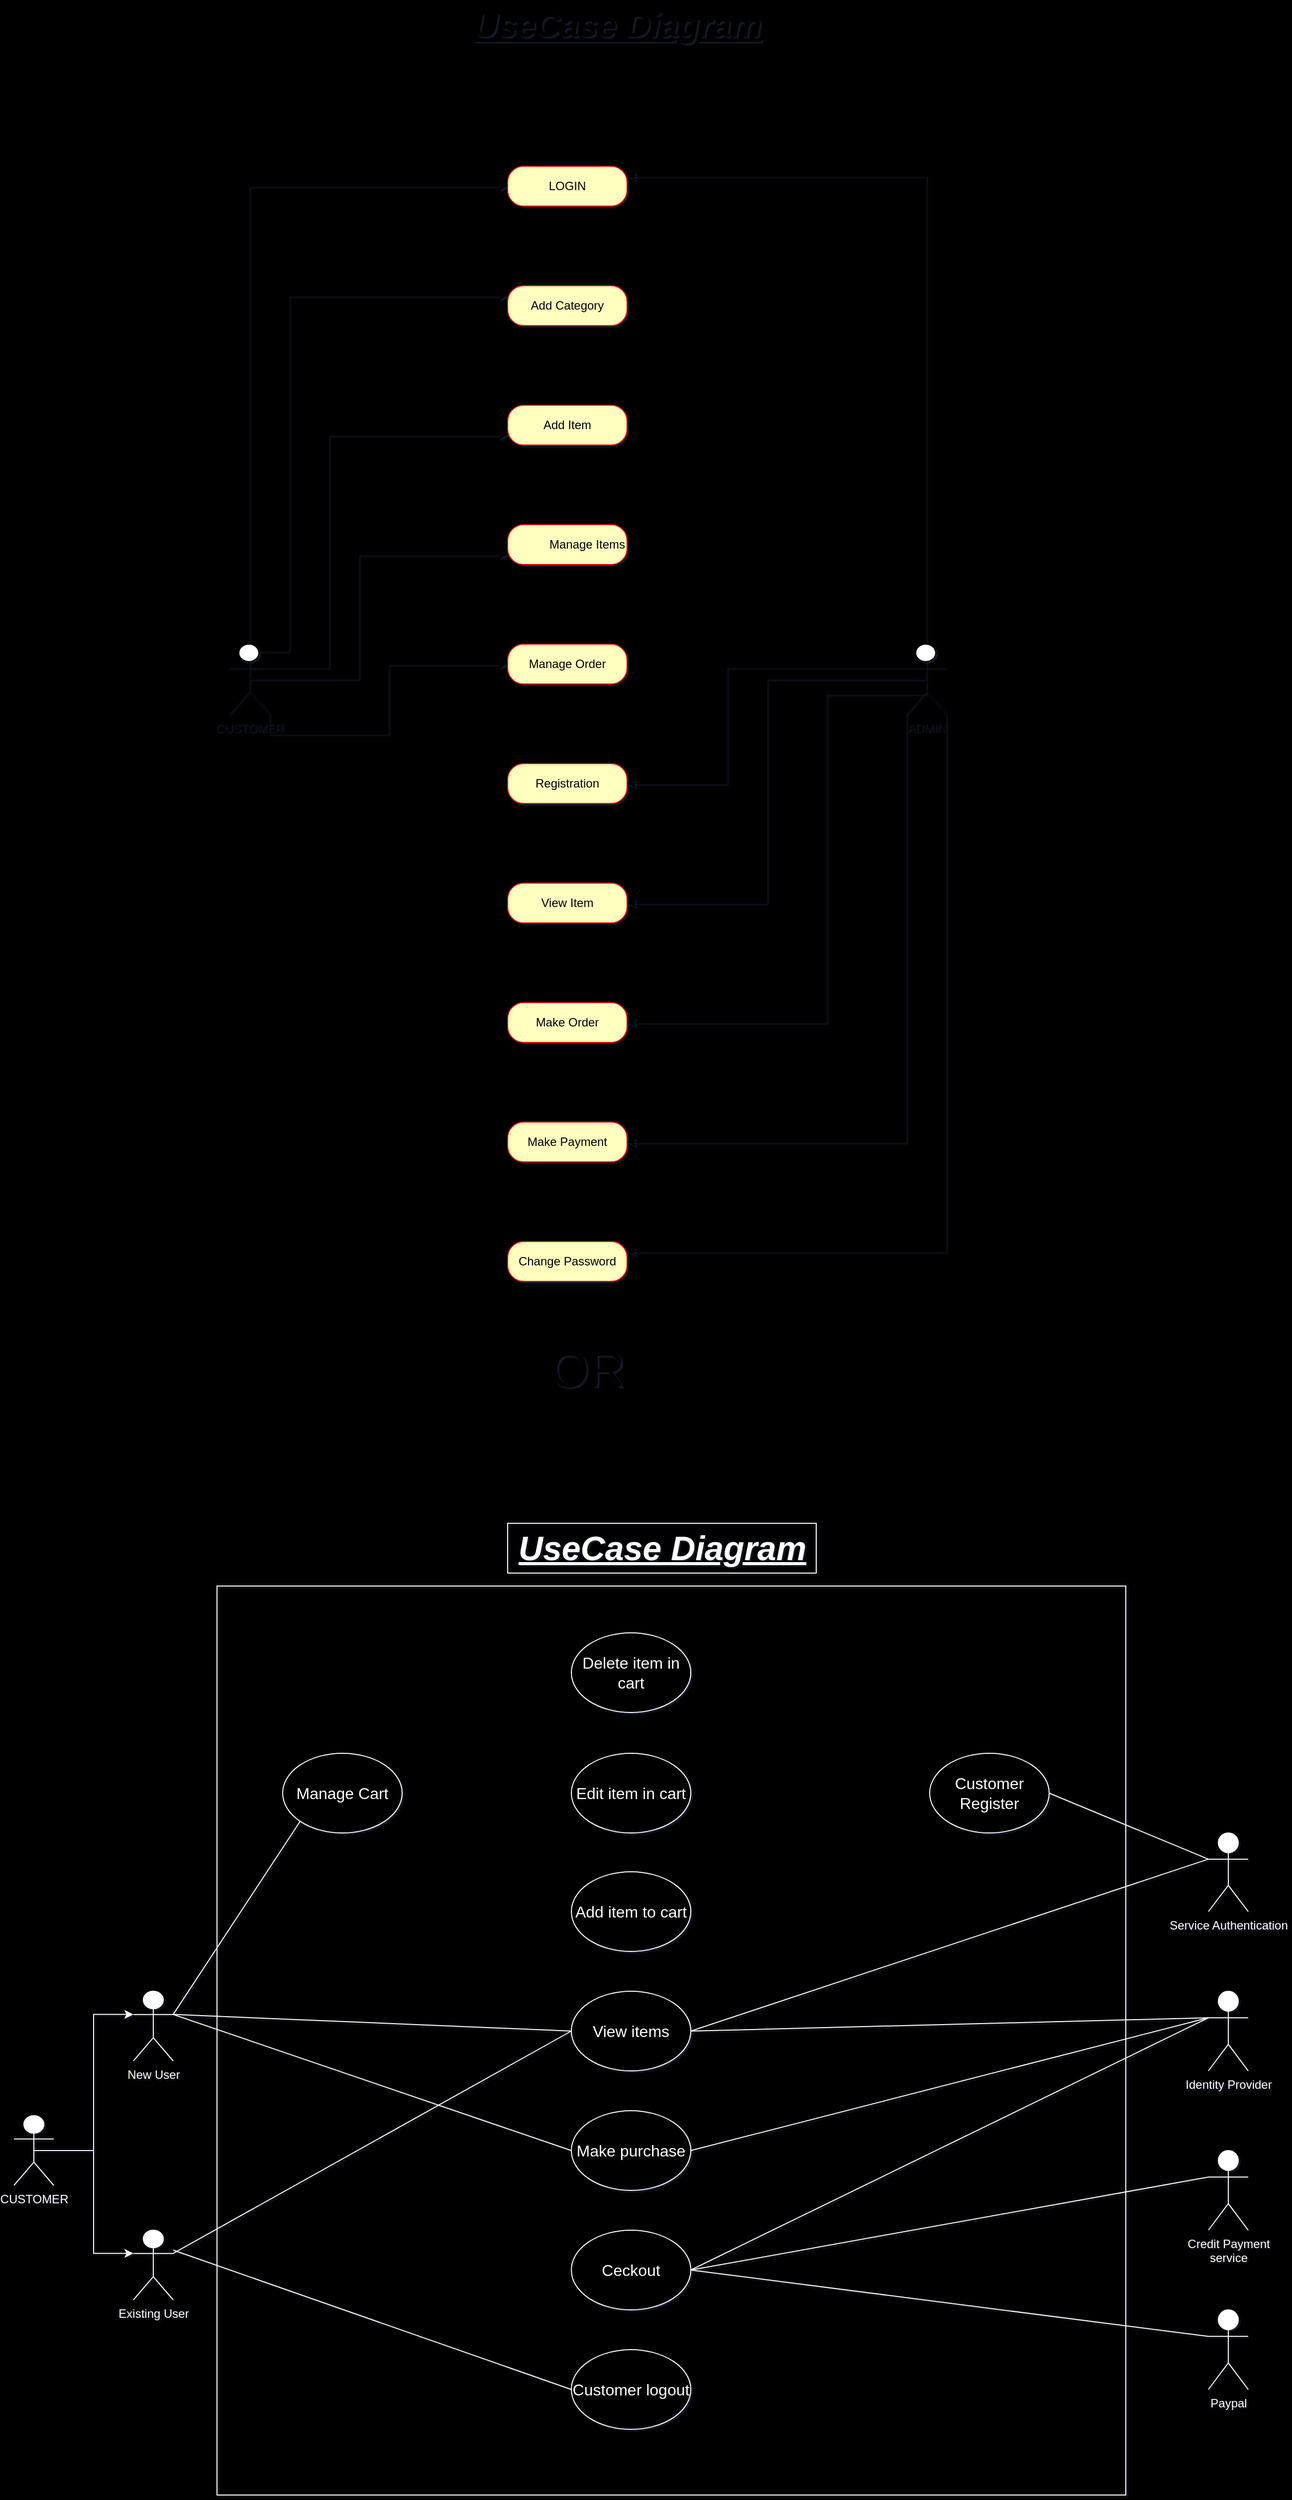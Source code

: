 <mxfile version="24.0.5" type="device">
  <diagram name="Page-1" id="jCO7csRQvXoBTF9NxVAz">
    <mxGraphModel dx="2789" dy="1005" grid="0" gridSize="10" guides="1" tooltips="1" connect="1" arrows="1" fold="1" page="0" pageScale="1" pageWidth="850" pageHeight="1100" background="#000000" math="0" shadow="1">
      <root>
        <mxCell id="0" />
        <mxCell id="1" parent="0" />
        <mxCell id="WM9DuWIwhgsLqCtcMtt6-1" style="edgeStyle=orthogonalEdgeStyle;rounded=0;orthogonalLoop=1;jettySize=auto;html=1;exitX=0.5;exitY=0;exitDx=0;exitDy=0;exitPerimeter=0;entryX=0;entryY=0.5;entryDx=0;entryDy=0;" parent="1" source="WM9DuWIwhgsLqCtcMtt6-6" target="WM9DuWIwhgsLqCtcMtt6-7" edge="1">
          <mxGeometry relative="1" as="geometry" />
        </mxCell>
        <mxCell id="WM9DuWIwhgsLqCtcMtt6-2" style="edgeStyle=orthogonalEdgeStyle;rounded=0;orthogonalLoop=1;jettySize=auto;html=1;exitX=0.75;exitY=0.1;exitDx=0;exitDy=0;exitPerimeter=0;entryX=0;entryY=0.25;entryDx=0;entryDy=0;" parent="1" source="WM9DuWIwhgsLqCtcMtt6-6" target="WM9DuWIwhgsLqCtcMtt6-8" edge="1">
          <mxGeometry relative="1" as="geometry">
            <Array as="points">
              <mxPoint x="100" y="772" />
              <mxPoint x="100" y="415" />
            </Array>
          </mxGeometry>
        </mxCell>
        <mxCell id="WM9DuWIwhgsLqCtcMtt6-3" style="edgeStyle=orthogonalEdgeStyle;rounded=0;orthogonalLoop=1;jettySize=auto;html=1;exitX=1;exitY=0.333;exitDx=0;exitDy=0;exitPerimeter=0;entryX=0;entryY=0.75;entryDx=0;entryDy=0;" parent="1" source="WM9DuWIwhgsLqCtcMtt6-6" target="WM9DuWIwhgsLqCtcMtt6-12" edge="1">
          <mxGeometry relative="1" as="geometry">
            <Array as="points">
              <mxPoint x="140" y="788" />
              <mxPoint x="140" y="555" />
            </Array>
          </mxGeometry>
        </mxCell>
        <mxCell id="WM9DuWIwhgsLqCtcMtt6-4" style="edgeStyle=orthogonalEdgeStyle;rounded=0;orthogonalLoop=1;jettySize=auto;html=1;exitX=0.5;exitY=0.5;exitDx=0;exitDy=0;exitPerimeter=0;entryX=0;entryY=0.75;entryDx=0;entryDy=0;" parent="1" source="WM9DuWIwhgsLqCtcMtt6-6" target="WM9DuWIwhgsLqCtcMtt6-13" edge="1">
          <mxGeometry relative="1" as="geometry">
            <Array as="points">
              <mxPoint x="170" y="800" />
              <mxPoint x="170" y="675" />
            </Array>
          </mxGeometry>
        </mxCell>
        <mxCell id="WM9DuWIwhgsLqCtcMtt6-5" style="edgeStyle=orthogonalEdgeStyle;rounded=0;orthogonalLoop=1;jettySize=auto;html=1;exitX=1;exitY=1;exitDx=0;exitDy=0;exitPerimeter=0;" parent="1" source="WM9DuWIwhgsLqCtcMtt6-6" target="WM9DuWIwhgsLqCtcMtt6-9" edge="1">
          <mxGeometry relative="1" as="geometry" />
        </mxCell>
        <mxCell id="WM9DuWIwhgsLqCtcMtt6-6" value="CUSTOMER" style="shape=umlActor;verticalLabelPosition=bottom;verticalAlign=top;html=1;outlineConnect=0;" parent="1" vertex="1">
          <mxGeometry x="40" y="765" width="40" height="70" as="geometry" />
        </mxCell>
        <mxCell id="WM9DuWIwhgsLqCtcMtt6-7" value="LOGIN" style="rounded=1;whiteSpace=wrap;html=1;arcSize=40;fontColor=#000000;fillColor=#ffffc0;strokeColor=#ff0000;" parent="1" vertex="1">
          <mxGeometry x="320" y="285" width="120" height="40" as="geometry" />
        </mxCell>
        <mxCell id="WM9DuWIwhgsLqCtcMtt6-8" value="Add Category" style="rounded=1;whiteSpace=wrap;html=1;arcSize=40;fontColor=#000000;fillColor=#ffffc0;strokeColor=#ff0000;" parent="1" vertex="1">
          <mxGeometry x="320" y="405" width="120" height="40" as="geometry" />
        </mxCell>
        <mxCell id="WM9DuWIwhgsLqCtcMtt6-9" value="Manage Order" style="rounded=1;whiteSpace=wrap;html=1;arcSize=40;fontColor=#000000;fillColor=#ffffc0;strokeColor=#ff0000;" parent="1" vertex="1">
          <mxGeometry x="320" y="765" width="120" height="40" as="geometry" />
        </mxCell>
        <mxCell id="WM9DuWIwhgsLqCtcMtt6-10" value="Registration" style="rounded=1;whiteSpace=wrap;html=1;arcSize=40;fontColor=#000000;fillColor=#ffffc0;strokeColor=#ff0000;" parent="1" vertex="1">
          <mxGeometry x="320" y="885" width="120" height="40" as="geometry" />
        </mxCell>
        <mxCell id="WM9DuWIwhgsLqCtcMtt6-11" value="View Item" style="rounded=1;whiteSpace=wrap;html=1;arcSize=40;fontColor=#000000;fillColor=#ffffc0;strokeColor=#ff0000;" parent="1" vertex="1">
          <mxGeometry x="320" y="1005" width="120" height="40" as="geometry" />
        </mxCell>
        <mxCell id="WM9DuWIwhgsLqCtcMtt6-12" value="Add Item" style="rounded=1;whiteSpace=wrap;html=1;arcSize=40;fontColor=#000000;fillColor=#ffffc0;strokeColor=#ff0000;" parent="1" vertex="1">
          <mxGeometry x="320" y="525" width="120" height="40" as="geometry" />
        </mxCell>
        <mxCell id="WM9DuWIwhgsLqCtcMtt6-13" value="&lt;blockquote style=&quot;margin: 0 0 0 40px; border: none; padding: 0px;&quot;&gt;Manage Items&lt;/blockquote&gt;" style="rounded=1;whiteSpace=wrap;html=1;arcSize=40;fontColor=#000000;fillColor=#ffffc0;strokeColor=#ff0000;" parent="1" vertex="1">
          <mxGeometry x="320" y="645" width="120" height="40" as="geometry" />
        </mxCell>
        <mxCell id="WM9DuWIwhgsLqCtcMtt6-14" style="edgeStyle=orthogonalEdgeStyle;rounded=0;orthogonalLoop=1;jettySize=auto;html=1;exitX=0.5;exitY=0;exitDx=0;exitDy=0;exitPerimeter=0;entryX=1;entryY=0.25;entryDx=0;entryDy=0;" parent="1" source="WM9DuWIwhgsLqCtcMtt6-20" target="WM9DuWIwhgsLqCtcMtt6-7" edge="1">
          <mxGeometry relative="1" as="geometry" />
        </mxCell>
        <mxCell id="WM9DuWIwhgsLqCtcMtt6-15" style="edgeStyle=orthogonalEdgeStyle;rounded=0;orthogonalLoop=1;jettySize=auto;html=1;exitX=0;exitY=0.333;exitDx=0;exitDy=0;exitPerimeter=0;entryX=1;entryY=0.5;entryDx=0;entryDy=0;" parent="1" source="WM9DuWIwhgsLqCtcMtt6-20" target="WM9DuWIwhgsLqCtcMtt6-10" edge="1">
          <mxGeometry relative="1" as="geometry">
            <Array as="points">
              <mxPoint x="540" y="788" />
              <mxPoint x="540" y="905" />
            </Array>
          </mxGeometry>
        </mxCell>
        <mxCell id="WM9DuWIwhgsLqCtcMtt6-16" style="edgeStyle=orthogonalEdgeStyle;rounded=0;orthogonalLoop=1;jettySize=auto;html=1;exitX=0.5;exitY=0.5;exitDx=0;exitDy=0;exitPerimeter=0;entryX=1;entryY=0.5;entryDx=0;entryDy=0;" parent="1" source="WM9DuWIwhgsLqCtcMtt6-20" target="WM9DuWIwhgsLqCtcMtt6-11" edge="1">
          <mxGeometry relative="1" as="geometry" />
        </mxCell>
        <mxCell id="WM9DuWIwhgsLqCtcMtt6-17" style="edgeStyle=orthogonalEdgeStyle;rounded=0;orthogonalLoop=1;jettySize=auto;html=1;exitX=0.5;exitY=0.5;exitDx=0;exitDy=0;exitPerimeter=0;entryX=1;entryY=0.5;entryDx=0;entryDy=0;" parent="1" source="WM9DuWIwhgsLqCtcMtt6-20" target="WM9DuWIwhgsLqCtcMtt6-21" edge="1">
          <mxGeometry relative="1" as="geometry">
            <Array as="points">
              <mxPoint x="740" y="815" />
              <mxPoint x="640" y="815" />
              <mxPoint x="640" y="1145" />
            </Array>
          </mxGeometry>
        </mxCell>
        <mxCell id="WM9DuWIwhgsLqCtcMtt6-18" style="edgeStyle=orthogonalEdgeStyle;rounded=0;orthogonalLoop=1;jettySize=auto;html=1;exitX=0;exitY=1;exitDx=0;exitDy=0;exitPerimeter=0;entryX=1;entryY=0.5;entryDx=0;entryDy=0;" parent="1" source="WM9DuWIwhgsLqCtcMtt6-20" target="WM9DuWIwhgsLqCtcMtt6-22" edge="1">
          <mxGeometry relative="1" as="geometry" />
        </mxCell>
        <mxCell id="WM9DuWIwhgsLqCtcMtt6-19" style="edgeStyle=orthogonalEdgeStyle;rounded=0;orthogonalLoop=1;jettySize=auto;html=1;exitX=1;exitY=1;exitDx=0;exitDy=0;exitPerimeter=0;entryX=1;entryY=0.25;entryDx=0;entryDy=0;" parent="1" source="WM9DuWIwhgsLqCtcMtt6-20" target="WM9DuWIwhgsLqCtcMtt6-23" edge="1">
          <mxGeometry relative="1" as="geometry" />
        </mxCell>
        <mxCell id="WM9DuWIwhgsLqCtcMtt6-20" value="ADMIN" style="shape=umlActor;verticalLabelPosition=bottom;verticalAlign=top;html=1;outlineConnect=0;" parent="1" vertex="1">
          <mxGeometry x="720" y="765" width="40" height="70" as="geometry" />
        </mxCell>
        <mxCell id="WM9DuWIwhgsLqCtcMtt6-21" value="Make Order" style="rounded=1;whiteSpace=wrap;html=1;arcSize=40;fontColor=#000000;fillColor=#ffffc0;strokeColor=#ff0000;" parent="1" vertex="1">
          <mxGeometry x="320" y="1125" width="120" height="40" as="geometry" />
        </mxCell>
        <mxCell id="WM9DuWIwhgsLqCtcMtt6-22" value="Make Payment" style="rounded=1;whiteSpace=wrap;html=1;arcSize=40;fontColor=#000000;fillColor=#ffffc0;strokeColor=#ff0000;" parent="1" vertex="1">
          <mxGeometry x="320" y="1245" width="120" height="40" as="geometry" />
        </mxCell>
        <mxCell id="WM9DuWIwhgsLqCtcMtt6-23" value="Change Password" style="rounded=1;whiteSpace=wrap;html=1;arcSize=40;fontColor=#000000;fillColor=#ffffc0;strokeColor=#ff0000;" parent="1" vertex="1">
          <mxGeometry x="320" y="1365" width="120" height="40" as="geometry" />
        </mxCell>
        <mxCell id="WM9DuWIwhgsLqCtcMtt6-24" value="&lt;font style=&quot;font-size: 34px;&quot;&gt;&lt;b&gt;&lt;i&gt;&lt;u&gt;UseCase Diagram&lt;/u&gt;&lt;/i&gt;&lt;/b&gt;&lt;/font&gt;" style="text;html=1;align=center;verticalAlign=middle;resizable=0;points=[];autosize=1;strokeColor=none;fillColor=none;" parent="1" vertex="1">
          <mxGeometry x="275" y="118" width="310" height="50" as="geometry" />
        </mxCell>
        <mxCell id="22ybMLmx077lhxHrLCE8-1" value="CUSTOMER" style="shape=umlActor;verticalLabelPosition=bottom;verticalAlign=top;html=1;outlineConnect=0;fontColor=#FFFFFF;strokeColor=#FFFFFF;" parent="1" vertex="1">
          <mxGeometry x="-176" y="2243" width="40" height="70" as="geometry" />
        </mxCell>
        <mxCell id="22ybMLmx077lhxHrLCE8-2" value="Service Authentication" style="shape=umlActor;verticalLabelPosition=bottom;verticalAlign=top;html=1;outlineConnect=0;fontColor=#FFFFFF;strokeColor=#FFFFFF;" parent="1" vertex="1">
          <mxGeometry x="1024" y="1959" width="40" height="79" as="geometry" />
        </mxCell>
        <mxCell id="22ybMLmx077lhxHrLCE8-3" value="&lt;font style=&quot;font-size: 34px;&quot;&gt;&lt;b&gt;&lt;i&gt;&lt;u&gt;UseCase Diagram&lt;/u&gt;&lt;/i&gt;&lt;/b&gt;&lt;/font&gt;" style="text;html=1;align=center;verticalAlign=middle;resizable=0;points=[];autosize=1;strokeColor=#FFFFFF;fillColor=none;fontColor=#FFFFFF;" parent="1" vertex="1">
          <mxGeometry x="320" y="1648" width="310" height="50" as="geometry" />
        </mxCell>
        <mxCell id="22ybMLmx077lhxHrLCE8-4" value="New User" style="shape=umlActor;verticalLabelPosition=bottom;verticalAlign=top;html=1;outlineConnect=0;fontColor=#FFFFFF;strokeColor=#FFFFFF;" parent="1" vertex="1">
          <mxGeometry x="-56" y="2118" width="40" height="70" as="geometry" />
        </mxCell>
        <mxCell id="22ybMLmx077lhxHrLCE8-5" value="Existing User" style="shape=umlActor;verticalLabelPosition=bottom;verticalAlign=top;html=1;outlineConnect=0;fontColor=#FFFFFF;strokeColor=#FFFFFF;" parent="1" vertex="1">
          <mxGeometry x="-56" y="2358" width="40" height="70" as="geometry" />
        </mxCell>
        <mxCell id="22ybMLmx077lhxHrLCE8-6" value="Paypal" style="shape=umlActor;verticalLabelPosition=bottom;verticalAlign=top;html=1;outlineConnect=0;fontColor=#FFFFFF;strokeColor=#FFFFFF;" parent="1" vertex="1">
          <mxGeometry x="1024" y="2438" width="40" height="80" as="geometry" />
        </mxCell>
        <mxCell id="22ybMLmx077lhxHrLCE8-7" value="Identity Provider" style="shape=umlActor;verticalLabelPosition=bottom;verticalAlign=top;html=1;outlineConnect=0;fontColor=#FFFFFF;strokeColor=#FFFFFF;" parent="1" vertex="1">
          <mxGeometry x="1024" y="2118" width="40" height="80" as="geometry" />
        </mxCell>
        <mxCell id="22ybMLmx077lhxHrLCE8-8" value="Credit Payment&lt;div&gt;service&lt;/div&gt;" style="shape=umlActor;verticalLabelPosition=bottom;verticalAlign=top;html=1;outlineConnect=0;fontColor=#FFFFFF;strokeColor=#FFFFFF;" parent="1" vertex="1">
          <mxGeometry x="1024" y="2278" width="40" height="80" as="geometry" />
        </mxCell>
        <mxCell id="22ybMLmx077lhxHrLCE8-9" value="&lt;font style=&quot;font-size: 16px;&quot;&gt;Make purchase&lt;/font&gt;" style="ellipse;whiteSpace=wrap;html=1;fillColor=#000000;strokeColor=#FFFFFF;fontColor=#FFFFFF;" parent="1" vertex="1">
          <mxGeometry x="384" y="2238" width="120" height="80" as="geometry" />
        </mxCell>
        <mxCell id="22ybMLmx077lhxHrLCE8-10" value="&lt;span style=&quot;font-size: 16px;&quot;&gt;Customer logout&lt;/span&gt;" style="ellipse;whiteSpace=wrap;html=1;fillColor=#000000;strokeColor=#FFFFFF;fontColor=#FFFFFF;" parent="1" vertex="1">
          <mxGeometry x="384" y="2478" width="120" height="80" as="geometry" />
        </mxCell>
        <mxCell id="22ybMLmx077lhxHrLCE8-11" value="&lt;font style=&quot;font-size: 16px;&quot;&gt;Ceckout&lt;/font&gt;" style="ellipse;whiteSpace=wrap;html=1;fillColor=#000000;strokeColor=#FFFFFF;fontColor=#FFFFFF;" parent="1" vertex="1">
          <mxGeometry x="384" y="2358" width="120" height="80" as="geometry" />
        </mxCell>
        <mxCell id="22ybMLmx077lhxHrLCE8-12" value="&lt;span style=&quot;font-size: 16px;&quot;&gt;Customer Register&lt;/span&gt;" style="ellipse;whiteSpace=wrap;html=1;fillColor=#000000;strokeColor=#FFFFFF;fontColor=#FFFFFF;" parent="1" vertex="1">
          <mxGeometry x="744" y="1879" width="120" height="80" as="geometry" />
        </mxCell>
        <mxCell id="22ybMLmx077lhxHrLCE8-13" value="&lt;font style=&quot;font-size: 16px;&quot;&gt;View items&lt;/font&gt;" style="ellipse;whiteSpace=wrap;html=1;fillColor=#000000;strokeColor=#FFFFFF;fontColor=#FFFFFF;" parent="1" vertex="1">
          <mxGeometry x="384" y="2118" width="120" height="80" as="geometry" />
        </mxCell>
        <mxCell id="22ybMLmx077lhxHrLCE8-14" value="&lt;font style=&quot;font-size: 16px;&quot;&gt;Add item to cart&lt;/font&gt;" style="ellipse;whiteSpace=wrap;html=1;fillColor=#000000;strokeColor=#FFFFFF;fontColor=#FFFFFF;" parent="1" vertex="1">
          <mxGeometry x="384" y="1998" width="120" height="80" as="geometry" />
        </mxCell>
        <mxCell id="22ybMLmx077lhxHrLCE8-15" value="&lt;font style=&quot;font-size: 16px;&quot;&gt;Edit item in cart&lt;/font&gt;" style="ellipse;whiteSpace=wrap;html=1;fillColor=#000000;strokeColor=#FFFFFF;fontColor=#FFFFFF;" parent="1" vertex="1">
          <mxGeometry x="384" y="1879" width="120" height="80" as="geometry" />
        </mxCell>
        <mxCell id="22ybMLmx077lhxHrLCE8-16" value="&lt;font style=&quot;font-size: 16px;&quot;&gt;Delete item in cart&lt;/font&gt;" style="ellipse;whiteSpace=wrap;html=1;fillColor=#000000;strokeColor=#FFFFFF;fontColor=#FFFFFF;" parent="1" vertex="1">
          <mxGeometry x="384" y="1758" width="120" height="80" as="geometry" />
        </mxCell>
        <mxCell id="22ybMLmx077lhxHrLCE8-17" value="&lt;font style=&quot;font-size: 16px;&quot;&gt;Manage Cart&lt;/font&gt;" style="ellipse;whiteSpace=wrap;html=1;fillColor=#000000;strokeColor=#FFFFFF;fontColor=#FFFFFF;" parent="1" vertex="1">
          <mxGeometry x="94" y="1879" width="120" height="80" as="geometry" />
        </mxCell>
        <mxCell id="22ybMLmx077lhxHrLCE8-18" style="edgeStyle=orthogonalEdgeStyle;rounded=0;orthogonalLoop=1;jettySize=auto;html=1;exitX=0.5;exitY=0.5;exitDx=0;exitDy=0;exitPerimeter=0;entryX=0;entryY=0.333;entryDx=0;entryDy=0;entryPerimeter=0;fontColor=#FFFFFF;strokeColor=#FFFFFF;" parent="1" source="22ybMLmx077lhxHrLCE8-1" target="22ybMLmx077lhxHrLCE8-4" edge="1">
          <mxGeometry relative="1" as="geometry" />
        </mxCell>
        <mxCell id="22ybMLmx077lhxHrLCE8-19" style="edgeStyle=orthogonalEdgeStyle;rounded=0;orthogonalLoop=1;jettySize=auto;html=1;exitX=0.5;exitY=0.5;exitDx=0;exitDy=0;exitPerimeter=0;entryX=0;entryY=0.333;entryDx=0;entryDy=0;entryPerimeter=0;fontColor=#FFFFFF;strokeColor=#FFFFFF;" parent="1" source="22ybMLmx077lhxHrLCE8-1" target="22ybMLmx077lhxHrLCE8-5" edge="1">
          <mxGeometry relative="1" as="geometry" />
        </mxCell>
        <object label="" id="22ybMLmx077lhxHrLCE8-20">
          <mxCell style="whiteSpace=wrap;html=1;aspect=fixed;fillColor=none;textShadow=1;movable=1;resizable=1;rotatable=1;deletable=1;editable=1;locked=0;connectable=1;align=center;fontColor=#FFFFFF;strokeColor=#FFFFFF;" parent="1" vertex="1">
            <mxGeometry x="28" y="1711" width="913" height="913" as="geometry" />
          </mxCell>
        </object>
        <mxCell id="22ybMLmx077lhxHrLCE8-21" value="" style="endArrow=none;html=1;rounded=0;entryX=1;entryY=0.333;entryDx=0;entryDy=0;entryPerimeter=0;exitX=0;exitY=1;exitDx=0;exitDy=0;fontColor=#FFFFFF;strokeColor=#FFFFFF;" parent="1" source="22ybMLmx077lhxHrLCE8-17" target="22ybMLmx077lhxHrLCE8-4" edge="1">
          <mxGeometry width="50" height="50" relative="1" as="geometry">
            <mxPoint x="464" y="2278" as="sourcePoint" />
            <mxPoint x="484" y="2218" as="targetPoint" />
          </mxGeometry>
        </mxCell>
        <mxCell id="22ybMLmx077lhxHrLCE8-22" value="" style="endArrow=none;html=1;rounded=0;exitX=1;exitY=0.333;exitDx=0;exitDy=0;exitPerimeter=0;entryX=0;entryY=0.5;entryDx=0;entryDy=0;fontColor=#FFFFFF;strokeColor=#FFFFFF;" parent="1" source="22ybMLmx077lhxHrLCE8-4" target="22ybMLmx077lhxHrLCE8-13" edge="1">
          <mxGeometry width="50" height="50" relative="1" as="geometry">
            <mxPoint x="464" y="2278" as="sourcePoint" />
            <mxPoint x="514" y="2228" as="targetPoint" />
          </mxGeometry>
        </mxCell>
        <mxCell id="22ybMLmx077lhxHrLCE8-23" value="" style="endArrow=none;html=1;rounded=0;entryX=0;entryY=0.5;entryDx=0;entryDy=0;exitX=1;exitY=0.333;exitDx=0;exitDy=0;exitPerimeter=0;fontColor=#FFFFFF;strokeColor=#FFFFFF;" parent="1" source="22ybMLmx077lhxHrLCE8-4" target="22ybMLmx077lhxHrLCE8-9" edge="1">
          <mxGeometry width="50" height="50" relative="1" as="geometry">
            <mxPoint x="-6" y="2148" as="sourcePoint" />
            <mxPoint x="394" y="2168" as="targetPoint" />
          </mxGeometry>
        </mxCell>
        <mxCell id="22ybMLmx077lhxHrLCE8-24" value="" style="endArrow=none;html=1;rounded=0;exitX=1;exitY=0.333;exitDx=0;exitDy=0;exitPerimeter=0;entryX=0;entryY=0.5;entryDx=0;entryDy=0;fontColor=#FFFFFF;strokeColor=#FFFFFF;" parent="1" source="22ybMLmx077lhxHrLCE8-5" target="22ybMLmx077lhxHrLCE8-13" edge="1">
          <mxGeometry width="50" height="50" relative="1" as="geometry">
            <mxPoint x="4" y="2161" as="sourcePoint" />
            <mxPoint x="394" y="2288" as="targetPoint" />
          </mxGeometry>
        </mxCell>
        <mxCell id="22ybMLmx077lhxHrLCE8-25" value="" style="endArrow=none;html=1;rounded=0;entryX=0;entryY=0.5;entryDx=0;entryDy=0;fontColor=#FFFFFF;strokeColor=#FFFFFF;" parent="1" target="22ybMLmx077lhxHrLCE8-10" edge="1">
          <mxGeometry width="50" height="50" relative="1" as="geometry">
            <mxPoint x="-16" y="2378" as="sourcePoint" />
            <mxPoint x="404" y="2298" as="targetPoint" />
          </mxGeometry>
        </mxCell>
        <mxCell id="22ybMLmx077lhxHrLCE8-26" value="" style="endArrow=none;html=1;rounded=0;exitX=1;exitY=0.5;exitDx=0;exitDy=0;entryX=0;entryY=0.333;entryDx=0;entryDy=0;entryPerimeter=0;fontColor=#FFFFFF;strokeColor=#FFFFFF;" parent="1" source="22ybMLmx077lhxHrLCE8-12" target="22ybMLmx077lhxHrLCE8-2" edge="1">
          <mxGeometry width="50" height="50" relative="1" as="geometry">
            <mxPoint x="844" y="1901" as="sourcePoint" />
            <mxPoint x="1234" y="2028" as="targetPoint" />
          </mxGeometry>
        </mxCell>
        <mxCell id="22ybMLmx077lhxHrLCE8-27" value="" style="endArrow=none;html=1;rounded=0;exitX=1;exitY=0.5;exitDx=0;exitDy=0;entryX=0;entryY=0.333;entryDx=0;entryDy=0;entryPerimeter=0;fontColor=#FFFFFF;strokeColor=#FFFFFF;" parent="1" source="22ybMLmx077lhxHrLCE8-13" target="22ybMLmx077lhxHrLCE8-2" edge="1">
          <mxGeometry width="50" height="50" relative="1" as="geometry">
            <mxPoint x="624" y="2048" as="sourcePoint" />
            <mxPoint x="1014" y="2175" as="targetPoint" />
          </mxGeometry>
        </mxCell>
        <mxCell id="22ybMLmx077lhxHrLCE8-28" value="" style="endArrow=none;html=1;rounded=0;exitX=1;exitY=0.333;exitDx=0;exitDy=0;exitPerimeter=0;entryX=0;entryY=0.333;entryDx=0;entryDy=0;entryPerimeter=0;fontColor=#FFFFFF;strokeColor=#FFFFFF;" parent="1" target="22ybMLmx077lhxHrLCE8-7" edge="1">
          <mxGeometry width="50" height="50" relative="1" as="geometry">
            <mxPoint x="504" y="2158" as="sourcePoint" />
            <mxPoint x="894" y="2285" as="targetPoint" />
          </mxGeometry>
        </mxCell>
        <mxCell id="22ybMLmx077lhxHrLCE8-29" value="" style="endArrow=none;html=1;rounded=0;exitX=1;exitY=0.5;exitDx=0;exitDy=0;entryX=0;entryY=0.333;entryDx=0;entryDy=0;entryPerimeter=0;fontColor=#FFFFFF;strokeColor=#FFFFFF;" parent="1" source="22ybMLmx077lhxHrLCE8-9" target="22ybMLmx077lhxHrLCE8-7" edge="1">
          <mxGeometry width="50" height="50" relative="1" as="geometry">
            <mxPoint x="504" y="2238" as="sourcePoint" />
            <mxPoint x="894" y="2365" as="targetPoint" />
          </mxGeometry>
        </mxCell>
        <mxCell id="22ybMLmx077lhxHrLCE8-30" value="" style="endArrow=none;html=1;rounded=0;exitX=1;exitY=0.5;exitDx=0;exitDy=0;entryX=0;entryY=0.333;entryDx=0;entryDy=0;entryPerimeter=0;fontColor=#FFFFFF;strokeColor=#FFFFFF;" parent="1" source="22ybMLmx077lhxHrLCE8-11" target="22ybMLmx077lhxHrLCE8-7" edge="1">
          <mxGeometry width="50" height="50" relative="1" as="geometry">
            <mxPoint x="534" y="2318" as="sourcePoint" />
            <mxPoint x="1014" y="2268" as="targetPoint" />
          </mxGeometry>
        </mxCell>
        <mxCell id="22ybMLmx077lhxHrLCE8-31" value="" style="endArrow=none;html=1;rounded=0;exitX=1;exitY=0.5;exitDx=0;exitDy=0;entryX=0;entryY=0.333;entryDx=0;entryDy=0;entryPerimeter=0;fontColor=#FFFFFF;strokeColor=#FFFFFF;" parent="1" source="22ybMLmx077lhxHrLCE8-11" target="22ybMLmx077lhxHrLCE8-8" edge="1">
          <mxGeometry width="50" height="50" relative="1" as="geometry">
            <mxPoint x="554" y="2358" as="sourcePoint" />
            <mxPoint x="944" y="2485" as="targetPoint" />
          </mxGeometry>
        </mxCell>
        <mxCell id="22ybMLmx077lhxHrLCE8-32" value="" style="endArrow=none;html=1;rounded=0;entryX=0;entryY=0.333;entryDx=0;entryDy=0;entryPerimeter=0;exitX=1;exitY=0.5;exitDx=0;exitDy=0;fontColor=#FFFFFF;strokeColor=#FFFFFF;" parent="1" source="22ybMLmx077lhxHrLCE8-11" target="22ybMLmx077lhxHrLCE8-6" edge="1">
          <mxGeometry width="50" height="50" relative="1" as="geometry">
            <mxPoint x="534" y="2428" as="sourcePoint" />
            <mxPoint x="894" y="2525" as="targetPoint" />
          </mxGeometry>
        </mxCell>
        <mxCell id="22ybMLmx077lhxHrLCE8-33" value="&lt;font style=&quot;font-size: 50px;&quot;&gt;OR&lt;/font&gt;" style="text;html=1;align=center;verticalAlign=middle;resizable=0;points=[];autosize=1;strokeColor=none;fillColor=none;" parent="1" vertex="1">
          <mxGeometry x="350" y="1458" width="100" height="70" as="geometry" />
        </mxCell>
      </root>
    </mxGraphModel>
  </diagram>
</mxfile>
